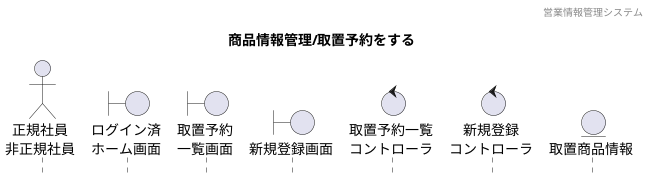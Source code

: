 @startuml ../../images/取置予約管理/取置予約管理_登録

hide footbox
header 営業情報管理システム
title 商品情報管理/取置予約をする

' actor "" as a
actor "正規社員\n非正規社員" as a1

' boundary "" as b
boundary "ログイン済\nホーム画面" as b1
boundary "取置予約\n一覧画面" as b2
boundary "新規登録画面" as b3

' control "" as c
control "取置予約一覧\nコントローラ" as c1
control "新規登録\nコントローラ" as c2

' entity "" as e
entity "取置商品情報" as e1

@enduml